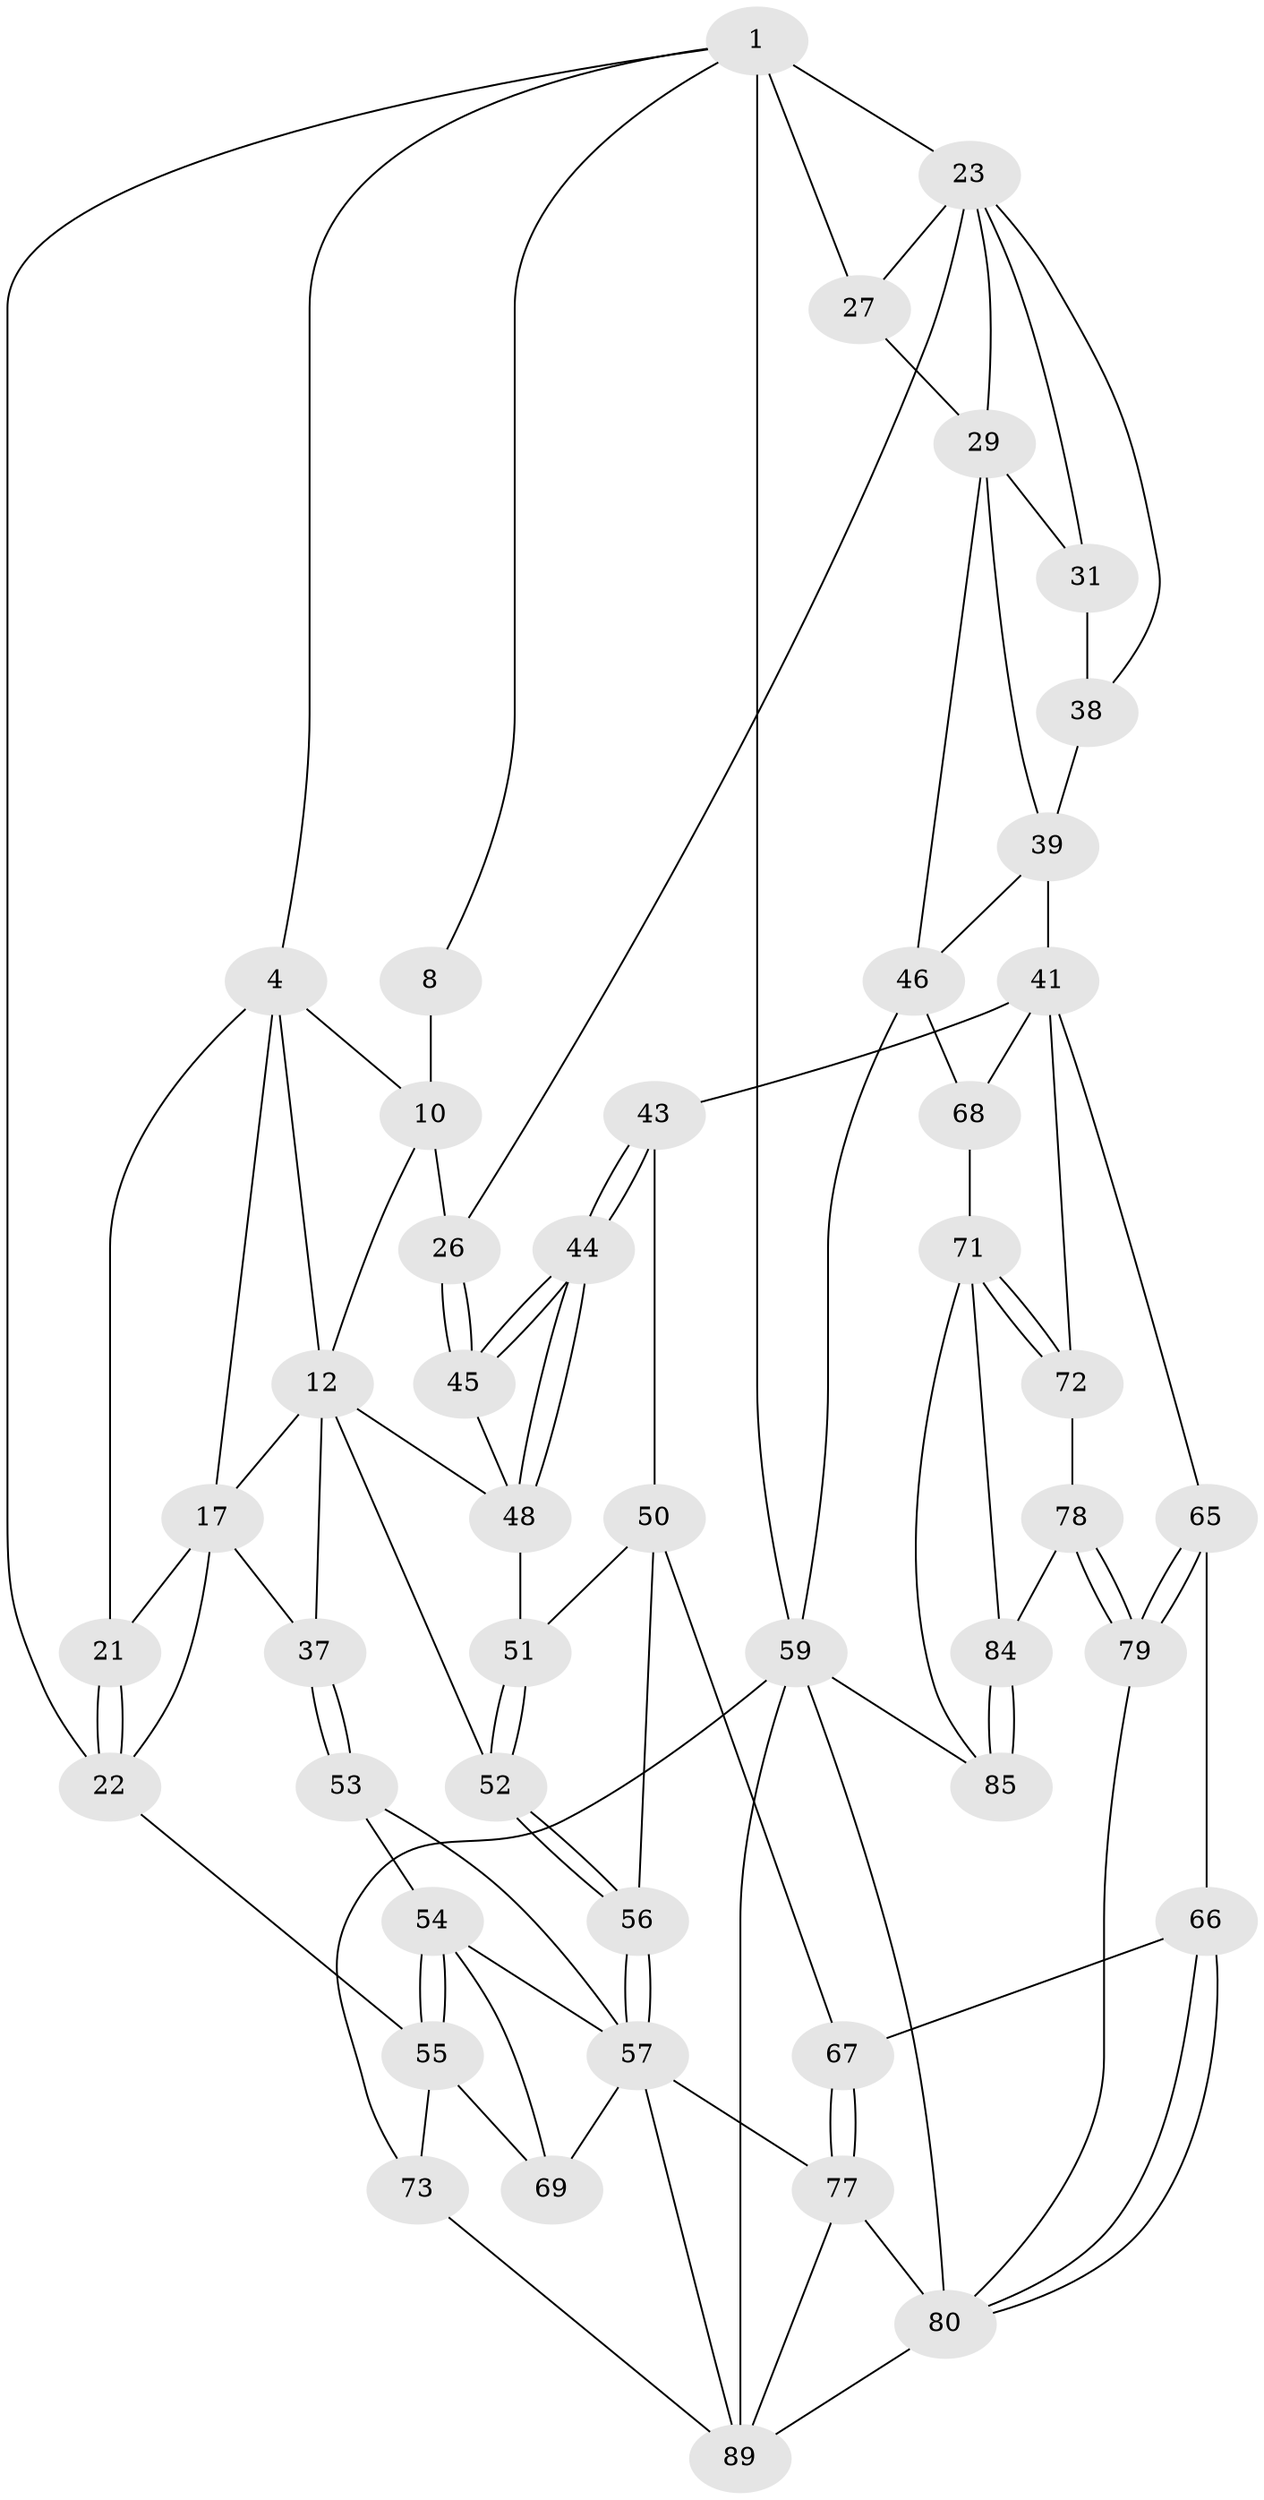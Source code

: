// original degree distribution, {3: 0.021739130434782608, 6: 0.2608695652173913, 4: 0.2826086956521739, 5: 0.43478260869565216}
// Generated by graph-tools (version 1.1) at 2025/28/03/15/25 16:28:04]
// undirected, 46 vertices, 103 edges
graph export_dot {
graph [start="1"]
  node [color=gray90,style=filled];
  1 [pos="+0.7962812614735842+0",super="+2+7"];
  4 [pos="+0+0",super="+20+5"];
  8 [pos="+0.6643467513424499+0.12463009352255064",super="+9+15"];
  10 [pos="+0.47117764963028935+0.05124152921987638",super="+11"];
  12 [pos="+0.4081168946576427+0.2954600894284784",super="+13"];
  17 [pos="+0.19935844647016956+0.2380309069577672",super="+18"];
  21 [pos="+0+0.2592473470425555"];
  22 [pos="+0+0.2975164555232533",super="+33"];
  23 [pos="+0.7743920455369129+0.10796423299682276",super="+24+28"];
  26 [pos="+0.6682379490472176+0.3278729405190259"];
  27 [pos="+1+0"];
  29 [pos="+0.9513516886919074+0.24159698199441484",super="+34+30"];
  31 [pos="+0.8236723287049665+0.3046126238969514"];
  37 [pos="+0.22776388462941785+0.4500914037045392"];
  38 [pos="+0.7881669528664215+0.33255993816648827"];
  39 [pos="+0.90713097338271+0.3655265674718613",super="+47+40"];
  41 [pos="+0.757843582908528+0.547359491456808",super="+61+42"];
  43 [pos="+0.6915247677583853+0.5102724927741706"];
  44 [pos="+0.6727846896824173+0.43688422277826505"];
  45 [pos="+0.6655008653477178+0.33916732717116377"];
  46 [pos="+1+0.4961511301586139",super="+60"];
  48 [pos="+0.48974890549889166+0.35637631772528905",super="+49"];
  50 [pos="+0.6634196474456118+0.512478590076678",super="+63"];
  51 [pos="+0.5252029926920642+0.4447258448271751"];
  52 [pos="+0.4152222400292033+0.5671309102481287"];
  53 [pos="+0.2096505300622391+0.5122243069648929"];
  54 [pos="+0.10818276170005137+0.5438728937021721",super="+62"];
  55 [pos="+0+0.5040797802375577",super="+70"];
  56 [pos="+0.41999738589073876+0.6156978234093188"];
  57 [pos="+0.32204189827167945+0.6722158607393233",super="+58+75"];
  59 [pos="+1+1",super="+86+74"];
  65 [pos="+0.6190939511861274+0.7222702212452472"];
  66 [pos="+0.5659970281564453+0.7276297842596219"];
  67 [pos="+0.49849494908865005+0.6864694577154306"];
  68 [pos="+1+0.7252505154113064"];
  69 [pos="+0.047448731008739024+0.727607022313044"];
  71 [pos="+0.9020234269169979+0.7814524033561339",super="+83"];
  72 [pos="+0.7415415843037251+0.6578986248740886"];
  73 [pos="+0+0.9718881843425565"];
  77 [pos="+0.4405263010554373+0.8384374741342655",super="+81"];
  78 [pos="+0.7403171022937474+0.7726158089091704"];
  79 [pos="+0.6647667189206584+0.8857473632045497"];
  80 [pos="+0.5270194330051481+0.8641488471472569",super="+82"];
  84 [pos="+0.7557548129839436+0.7989547583666151"];
  85 [pos="+0.8255588532444198+1"];
  89 [pos="+0.2654740828968178+0.9746798646346649",super="+92+90"];
  1 -- 4;
  1 -- 22;
  1 -- 59 [weight=2];
  1 -- 27;
  1 -- 8;
  1 -- 23;
  4 -- 21;
  4 -- 10;
  4 -- 12;
  4 -- 17;
  8 -- 10 [weight=2];
  10 -- 26;
  10 -- 12;
  12 -- 48;
  12 -- 17;
  12 -- 52;
  12 -- 37;
  17 -- 37;
  17 -- 21;
  17 -- 22;
  21 -- 22;
  21 -- 22;
  22 -- 55;
  23 -- 26;
  23 -- 31;
  23 -- 38;
  23 -- 27;
  23 -- 29;
  26 -- 45;
  26 -- 45;
  27 -- 29;
  29 -- 46;
  29 -- 31;
  29 -- 39;
  31 -- 38;
  37 -- 53;
  37 -- 53;
  38 -- 39;
  39 -- 46;
  39 -- 41 [weight=2];
  41 -- 68;
  41 -- 72;
  41 -- 43;
  41 -- 65;
  43 -- 44;
  43 -- 44;
  43 -- 50;
  44 -- 45;
  44 -- 45;
  44 -- 48;
  44 -- 48;
  45 -- 48;
  46 -- 59;
  46 -- 68;
  48 -- 51;
  50 -- 51;
  50 -- 56;
  50 -- 67;
  51 -- 52;
  51 -- 52;
  52 -- 56;
  52 -- 56;
  53 -- 54;
  53 -- 57;
  54 -- 55;
  54 -- 55;
  54 -- 57;
  54 -- 69;
  55 -- 73;
  55 -- 69;
  56 -- 57;
  56 -- 57;
  57 -- 89;
  57 -- 77;
  57 -- 69;
  59 -- 85;
  59 -- 89;
  59 -- 73;
  59 -- 80;
  65 -- 66;
  65 -- 79;
  65 -- 79;
  66 -- 67;
  66 -- 80;
  66 -- 80;
  67 -- 77;
  67 -- 77;
  68 -- 71;
  71 -- 72;
  71 -- 72;
  71 -- 84;
  71 -- 85;
  72 -- 78;
  73 -- 89;
  77 -- 80 [weight=2];
  77 -- 89;
  78 -- 79;
  78 -- 79;
  78 -- 84;
  79 -- 80;
  80 -- 89;
  84 -- 85;
  84 -- 85;
}
